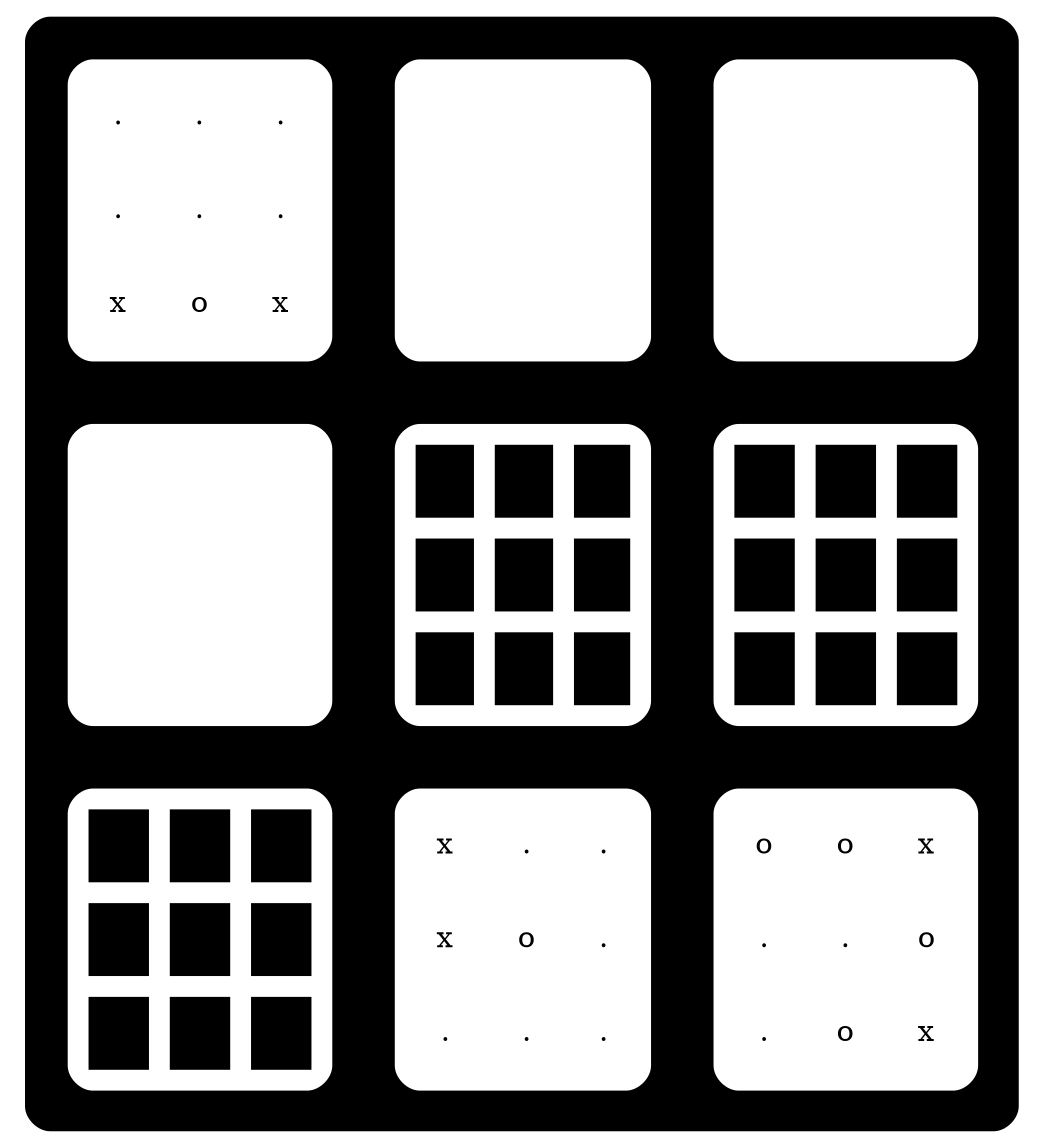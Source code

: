 digraph {
  a0 [shape=none label=<<TABLE border="0" cellspacing="10" cellpadding="10" style="rounded" bgcolor="black">
    <TR>
<TD bgcolor="black">
<TABLE border="0" cellspacing="10" cellpadding="10" style="rounded" bgcolor="white">
  <TR>
    <TD bgcolor="white">.</TD>
    <TD bgcolor="white">.</TD>
    <TD bgcolor="white">.</TD>
  </TR>
  <TR>
    <TD bgcolor="white">.</TD>
    <TD bgcolor="white">.</TD>
    <TD bgcolor="white">.</TD>
  </TR>
  <TR>
    <TD bgcolor="white">x</TD>
    <TD bgcolor="white">o</TD>
    <TD bgcolor="white">x</TD>
  </TR>
</TABLE>
</TD>
<TD bgcolor="black">
<TABLE border="0" cellspacing="10" cellpadding="10" style="rounded" bgcolor="white">
  <TR>
    <TD bgcolor="white">&nbsp;</TD>
    <TD bgcolor="white">&nbsp;</TD>
    <TD bgcolor="white">&nbsp;</TD>
  </TR>
  <TR>
    <TD bgcolor="white">&nbsp;</TD>
    <TD bgcolor="white">&nbsp;</TD>
    <TD bgcolor="white">&nbsp;</TD>
  </TR>
  <TR>
    <TD bgcolor="white">&nbsp;</TD>
    <TD bgcolor="white">&nbsp;</TD>
    <TD bgcolor="white">&nbsp;</TD>
  </TR>
</TABLE>
</TD>
<TD bgcolor="black">
<TABLE border="0" cellspacing="10" cellpadding="10" style="rounded" bgcolor="white">
  <TR>
    <TD bgcolor="white">&nbsp;</TD>
    <TD bgcolor="white">&nbsp;</TD>
    <TD bgcolor="white">&nbsp;</TD>
  </TR>
  <TR>
    <TD bgcolor="white">&nbsp;</TD>
    <TD bgcolor="white">&nbsp;</TD>
    <TD bgcolor="white">&nbsp;</TD>
  </TR>
  <TR>
    <TD bgcolor="white">&nbsp;</TD>
    <TD bgcolor="white">&nbsp;</TD>
    <TD bgcolor="white">&nbsp;</TD>
  </TR>
</TABLE>
</TD>
 </TR>
 <TR>
<TD bgcolor="black">
<TABLE border="0" cellspacing="10" cellpadding="10" style="rounded" bgcolor="white">
  <TR>
    <TD bgcolor="white">&nbsp;</TD>
    <TD bgcolor="white">&nbsp;</TD>
    <TD bgcolor="white">&nbsp;</TD>
  </TR>
  <TR>
    <TD bgcolor="white">&nbsp;</TD>
    <TD bgcolor="white">&nbsp;</TD>
    <TD bgcolor="white">&nbsp;</TD>
  </TR>
  <TR>
    <TD bgcolor="white">&nbsp;</TD>
    <TD bgcolor="white">&nbsp;</TD>
    <TD bgcolor="white">&nbsp;</TD>
  </TR>
</TABLE>
</TD>
<TD bgcolor="black">
<TABLE border="0" cellspacing="10" cellpadding="10" style="rounded" bgcolor="white">
  <TR>
    <TD bgcolor="black">&nbsp;</TD>
    <TD bgcolor="black">&nbsp;</TD>
    <TD bgcolor="black">&nbsp;</TD>
  </TR>
  <TR>
    <TD bgcolor="black">&nbsp;</TD>
    <TD bgcolor="black">&nbsp;</TD>
    <TD bgcolor="black">&nbsp;</TD>
  </TR>
  <TR>
    <TD bgcolor="black">&nbsp;</TD>
    <TD bgcolor="black">&nbsp;</TD>
    <TD bgcolor="black">&nbsp;</TD>
  </TR>
</TABLE>
</TD>
<TD bgcolor="black">
<TABLE border="0" cellspacing="10" cellpadding="10" style="rounded" bgcolor="white">
  <TR>
    <TD bgcolor="black">&nbsp;</TD>
    <TD bgcolor="black">&nbsp;</TD>
    <TD bgcolor="black">&nbsp;</TD>
  </TR>
  <TR>
    <TD bgcolor="black">&nbsp;</TD>
    <TD bgcolor="black">&nbsp;</TD>
    <TD bgcolor="black">&nbsp;</TD>
  </TR>
  <TR>
    <TD bgcolor="black">&nbsp;</TD>
    <TD bgcolor="black">&nbsp;</TD>
    <TD bgcolor="black">&nbsp;</TD>
  </TR>
</TABLE>
</TD>
 </TR>
 <TR>
<TD bgcolor="black">
<TABLE border="0" cellspacing="10" cellpadding="10" style="rounded" bgcolor="white">
  <TR>
    <TD bgcolor="black">&nbsp;</TD>
    <TD bgcolor="black">&nbsp;</TD>
    <TD bgcolor="black">&nbsp;</TD>
  </TR>
  <TR>
    <TD bgcolor="black">&nbsp;</TD>
    <TD bgcolor="black">&nbsp;</TD>
    <TD bgcolor="black">&nbsp;</TD>
  </TR>
  <TR>
    <TD bgcolor="black">&nbsp;</TD>
    <TD bgcolor="black">&nbsp;</TD>
    <TD bgcolor="black">&nbsp;</TD>
  </TR>
</TABLE>
</TD>
<TD bgcolor="black">
<TABLE border="0" cellspacing="10" cellpadding="10" style="rounded" bgcolor="white">
  <TR>
    <TD bgcolor="white">x</TD>
    <TD bgcolor="white">.</TD>
    <TD bgcolor="white">.</TD>
  </TR>
  <TR>
    <TD bgcolor="white">x</TD>
    <TD bgcolor="white">o</TD>
    <TD bgcolor="white">.</TD>
  </TR>
  <TR>
    <TD bgcolor="white">.</TD>
    <TD bgcolor="white">.</TD>
    <TD bgcolor="white">.</TD>
  </TR>
</TABLE>
</TD>
<TD bgcolor="black">
<TABLE border="0" cellspacing="10" cellpadding="10" style="rounded" bgcolor="white">
  <TR>
    <TD bgcolor="white">o</TD>
    <TD bgcolor="white">o</TD>
    <TD bgcolor="white">x</TD>
  </TR>
  <TR>
    <TD bgcolor="white">.</TD>
    <TD bgcolor="white">.</TD>
    <TD bgcolor="white">o</TD>
  </TR>
  <TR>
    <TD bgcolor="white">.</TD>
    <TD bgcolor="white">o</TD>
    <TD bgcolor="white">x</TD>
  </TR>
</TABLE>
</TD>
 </TR>
 </TABLE>
>];
}
